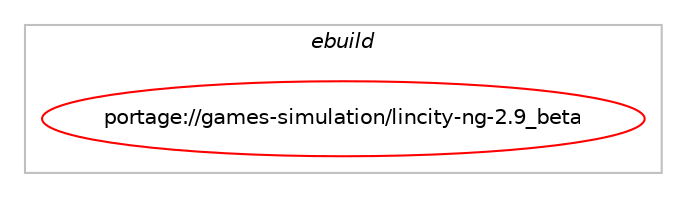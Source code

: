 digraph prolog {

# *************
# Graph options
# *************

newrank=true;
concentrate=true;
compound=true;
graph [rankdir=LR,fontname=Helvetica,fontsize=10,ranksep=1.5];#, ranksep=2.5, nodesep=0.2];
edge  [arrowhead=vee];
node  [fontname=Helvetica,fontsize=10];

# **********
# The ebuild
# **********

subgraph cluster_leftcol {
color=gray;
label=<<i>ebuild</i>>;
id [label="portage://games-simulation/lincity-ng-2.9_beta", color=red, width=4, href="../games-simulation/lincity-ng-2.9_beta.svg"];
}

# ****************
# The dependencies
# ****************

subgraph cluster_midcol {
color=gray;
label=<<i>dependencies</i>>;
subgraph cluster_compile {
fillcolor="#eeeeee";
style=filled;
label=<<i>compile</i>>;
# *** BEGIN UNKNOWN DEPENDENCY TYPE (TODO) ***
# id -> equal(package_dependency(portage://games-simulation/lincity-ng-2.9_beta,install,no,dev-games,physfs,none,[,,],[],[]))
# *** END UNKNOWN DEPENDENCY TYPE (TODO) ***

# *** BEGIN UNKNOWN DEPENDENCY TYPE (TODO) ***
# id -> equal(package_dependency(portage://games-simulation/lincity-ng-2.9_beta,install,no,dev-libs,libxml2,none,[,,],[slot(2)],[]))
# *** END UNKNOWN DEPENDENCY TYPE (TODO) ***

# *** BEGIN UNKNOWN DEPENDENCY TYPE (TODO) ***
# id -> equal(package_dependency(portage://games-simulation/lincity-ng-2.9_beta,install,no,media-libs,libsdl,none,[,,],[],[use(enable(joystick),none),use(enable(opengl),none),use(enable(sound),none),use(enable(video),none)]))
# *** END UNKNOWN DEPENDENCY TYPE (TODO) ***

# *** BEGIN UNKNOWN DEPENDENCY TYPE (TODO) ***
# id -> equal(package_dependency(portage://games-simulation/lincity-ng-2.9_beta,install,no,media-libs,sdl-gfx,none,[,,],[],[]))
# *** END UNKNOWN DEPENDENCY TYPE (TODO) ***

# *** BEGIN UNKNOWN DEPENDENCY TYPE (TODO) ***
# id -> equal(package_dependency(portage://games-simulation/lincity-ng-2.9_beta,install,no,media-libs,sdl-image,none,[,,],[],[use(enable(png),none)]))
# *** END UNKNOWN DEPENDENCY TYPE (TODO) ***

# *** BEGIN UNKNOWN DEPENDENCY TYPE (TODO) ***
# id -> equal(package_dependency(portage://games-simulation/lincity-ng-2.9_beta,install,no,media-libs,sdl-mixer,none,[,,],[],[use(enable(vorbis),none)]))
# *** END UNKNOWN DEPENDENCY TYPE (TODO) ***

# *** BEGIN UNKNOWN DEPENDENCY TYPE (TODO) ***
# id -> equal(package_dependency(portage://games-simulation/lincity-ng-2.9_beta,install,no,media-libs,sdl-ttf,none,[,,],[],[]))
# *** END UNKNOWN DEPENDENCY TYPE (TODO) ***

# *** BEGIN UNKNOWN DEPENDENCY TYPE (TODO) ***
# id -> equal(package_dependency(portage://games-simulation/lincity-ng-2.9_beta,install,no,sys-libs,zlib,none,[,,],[],[]))
# *** END UNKNOWN DEPENDENCY TYPE (TODO) ***

# *** BEGIN UNKNOWN DEPENDENCY TYPE (TODO) ***
# id -> equal(package_dependency(portage://games-simulation/lincity-ng-2.9_beta,install,no,virtual,opengl,none,[,,],[],[]))
# *** END UNKNOWN DEPENDENCY TYPE (TODO) ***

}
subgraph cluster_compileandrun {
fillcolor="#eeeeee";
style=filled;
label=<<i>compile and run</i>>;
}
subgraph cluster_run {
fillcolor="#eeeeee";
style=filled;
label=<<i>run</i>>;
# *** BEGIN UNKNOWN DEPENDENCY TYPE (TODO) ***
# id -> equal(package_dependency(portage://games-simulation/lincity-ng-2.9_beta,run,no,dev-games,physfs,none,[,,],[],[]))
# *** END UNKNOWN DEPENDENCY TYPE (TODO) ***

# *** BEGIN UNKNOWN DEPENDENCY TYPE (TODO) ***
# id -> equal(package_dependency(portage://games-simulation/lincity-ng-2.9_beta,run,no,dev-libs,libxml2,none,[,,],[slot(2)],[]))
# *** END UNKNOWN DEPENDENCY TYPE (TODO) ***

# *** BEGIN UNKNOWN DEPENDENCY TYPE (TODO) ***
# id -> equal(package_dependency(portage://games-simulation/lincity-ng-2.9_beta,run,no,media-libs,libsdl,none,[,,],[],[use(enable(joystick),none),use(enable(opengl),none),use(enable(sound),none),use(enable(video),none)]))
# *** END UNKNOWN DEPENDENCY TYPE (TODO) ***

# *** BEGIN UNKNOWN DEPENDENCY TYPE (TODO) ***
# id -> equal(package_dependency(portage://games-simulation/lincity-ng-2.9_beta,run,no,media-libs,sdl-gfx,none,[,,],[],[]))
# *** END UNKNOWN DEPENDENCY TYPE (TODO) ***

# *** BEGIN UNKNOWN DEPENDENCY TYPE (TODO) ***
# id -> equal(package_dependency(portage://games-simulation/lincity-ng-2.9_beta,run,no,media-libs,sdl-image,none,[,,],[],[use(enable(png),none)]))
# *** END UNKNOWN DEPENDENCY TYPE (TODO) ***

# *** BEGIN UNKNOWN DEPENDENCY TYPE (TODO) ***
# id -> equal(package_dependency(portage://games-simulation/lincity-ng-2.9_beta,run,no,media-libs,sdl-mixer,none,[,,],[],[use(enable(vorbis),none)]))
# *** END UNKNOWN DEPENDENCY TYPE (TODO) ***

# *** BEGIN UNKNOWN DEPENDENCY TYPE (TODO) ***
# id -> equal(package_dependency(portage://games-simulation/lincity-ng-2.9_beta,run,no,media-libs,sdl-ttf,none,[,,],[],[]))
# *** END UNKNOWN DEPENDENCY TYPE (TODO) ***

# *** BEGIN UNKNOWN DEPENDENCY TYPE (TODO) ***
# id -> equal(package_dependency(portage://games-simulation/lincity-ng-2.9_beta,run,no,sys-libs,zlib,none,[,,],[],[]))
# *** END UNKNOWN DEPENDENCY TYPE (TODO) ***

# *** BEGIN UNKNOWN DEPENDENCY TYPE (TODO) ***
# id -> equal(package_dependency(portage://games-simulation/lincity-ng-2.9_beta,run,no,virtual,opengl,none,[,,],[],[]))
# *** END UNKNOWN DEPENDENCY TYPE (TODO) ***

}
}

# **************
# The candidates
# **************

subgraph cluster_choices {
rank=same;
color=gray;
label=<<i>candidates</i>>;

}

}
